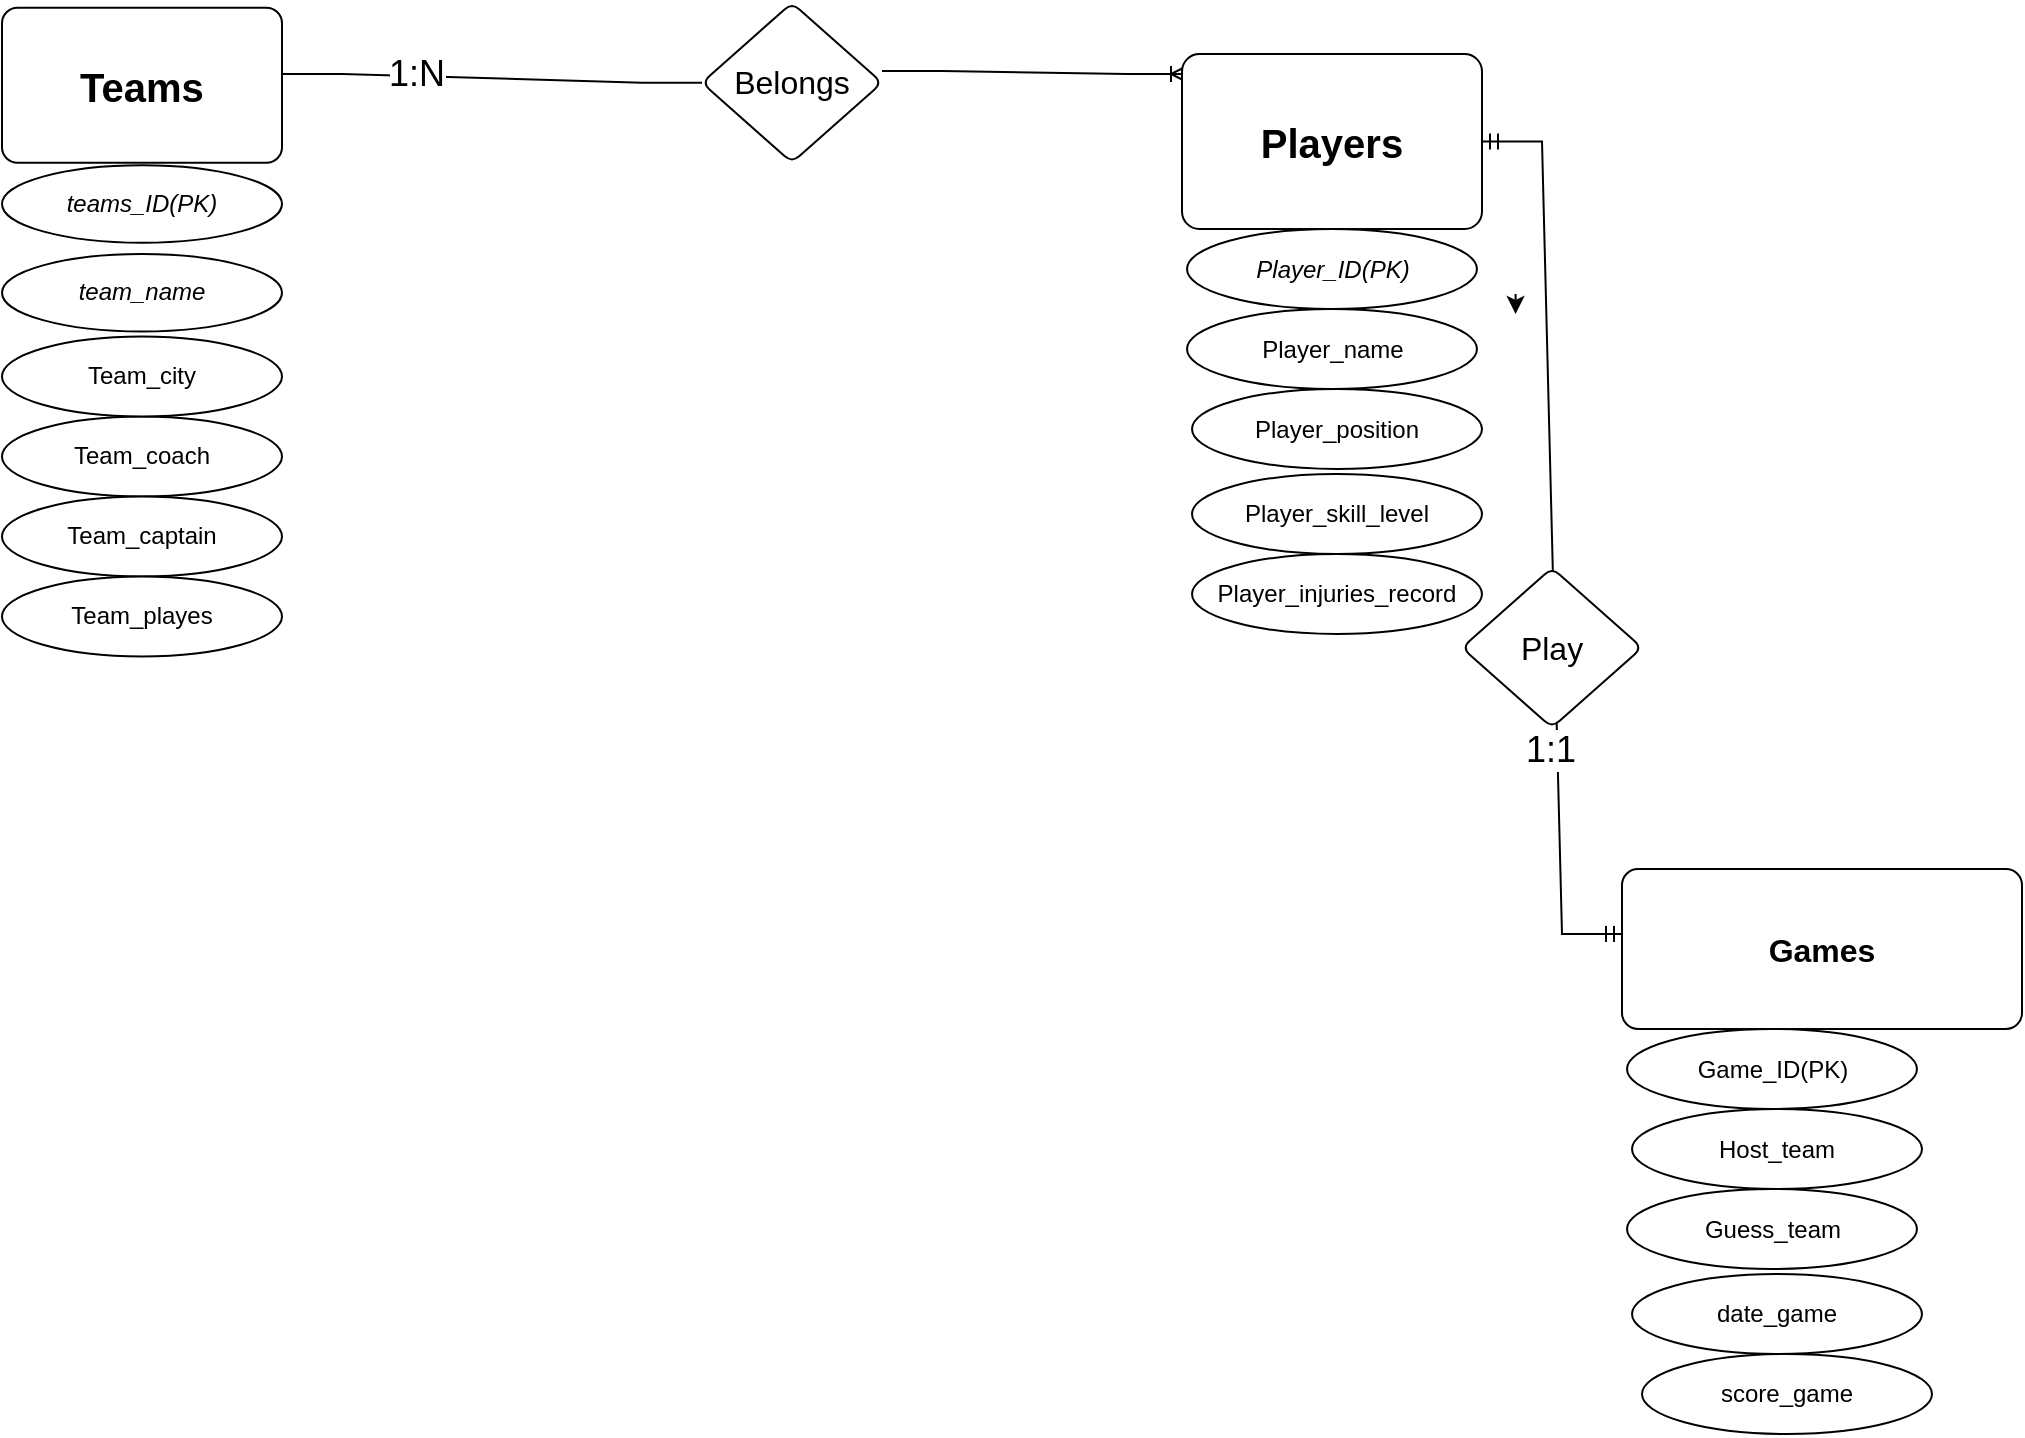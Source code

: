 <mxfile version="15.5.8" type="github">
  <diagram id="qZrn3YSUSXq9uKFyzV25" name="Page-1">
    <mxGraphModel dx="1424" dy="714" grid="1" gridSize="10" guides="1" tooltips="1" connect="1" arrows="1" fold="1" page="1" pageScale="1" pageWidth="1600" pageHeight="900" math="0" shadow="0">
      <root>
        <mxCell id="0" />
        <mxCell id="1" parent="0" />
        <mxCell id="DP_lbnYN4fehaaFwYtT6-1" value="" style="edgeStyle=entityRelationEdgeStyle;fontSize=12;html=1;endArrow=ERoneToMany;rounded=0;fontColor=none;exitX=1;exitY=0.427;exitDx=0;exitDy=0;exitPerimeter=0;startArrow=none;" edge="1" parent="1" source="DP_lbnYN4fehaaFwYtT6-38">
          <mxGeometry width="100" height="100" relative="1" as="geometry">
            <mxPoint x="212.5" y="100" as="sourcePoint" />
            <mxPoint x="802.5" y="100" as="targetPoint" />
          </mxGeometry>
        </mxCell>
        <mxCell id="DP_lbnYN4fehaaFwYtT6-3" style="edgeStyle=orthogonalEdgeStyle;rounded=0;orthogonalLoop=1;jettySize=auto;html=1;exitX=0.5;exitY=1;exitDx=0;exitDy=0;" edge="1" parent="1">
          <mxGeometry relative="1" as="geometry">
            <mxPoint x="909" y="125" as="sourcePoint" />
            <mxPoint x="909" y="125" as="targetPoint" />
          </mxGeometry>
        </mxCell>
        <mxCell id="DP_lbnYN4fehaaFwYtT6-4" value="&lt;b&gt;&lt;font style=&quot;font-size: 20px&quot;&gt;Teams&lt;/font&gt;&lt;/b&gt;" style="rounded=1;arcSize=10;whiteSpace=wrap;html=1;align=center;" vertex="1" parent="1">
          <mxGeometry x="210" y="66.87" width="140" height="77.5" as="geometry" />
        </mxCell>
        <mxCell id="DP_lbnYN4fehaaFwYtT6-5" value="&lt;i&gt;team_name&lt;/i&gt;" style="ellipse;whiteSpace=wrap;html=1;align=center;" vertex="1" parent="1">
          <mxGeometry x="210" y="190" width="140" height="38.75" as="geometry" />
        </mxCell>
        <mxCell id="DP_lbnYN4fehaaFwYtT6-6" value="Team_coach" style="ellipse;whiteSpace=wrap;html=1;align=center;" vertex="1" parent="1">
          <mxGeometry x="210" y="271.25" width="140" height="40" as="geometry" />
        </mxCell>
        <mxCell id="DP_lbnYN4fehaaFwYtT6-7" value="Team_city" style="ellipse;whiteSpace=wrap;html=1;align=center;" vertex="1" parent="1">
          <mxGeometry x="210" y="231.25" width="140" height="40" as="geometry" />
        </mxCell>
        <mxCell id="DP_lbnYN4fehaaFwYtT6-8" value="Team_captain" style="ellipse;whiteSpace=wrap;html=1;align=center;" vertex="1" parent="1">
          <mxGeometry x="210" y="311.25" width="140" height="40" as="geometry" />
        </mxCell>
        <mxCell id="DP_lbnYN4fehaaFwYtT6-9" value="Team_playes" style="ellipse;whiteSpace=wrap;html=1;align=center;" vertex="1" parent="1">
          <mxGeometry x="210" y="351.25" width="140" height="40" as="geometry" />
        </mxCell>
        <mxCell id="DP_lbnYN4fehaaFwYtT6-13" value="Host_team" style="ellipse;whiteSpace=wrap;html=1;align=center;" vertex="1" parent="1">
          <mxGeometry x="1025" y="617.5" width="145" height="40" as="geometry" />
        </mxCell>
        <mxCell id="DP_lbnYN4fehaaFwYtT6-15" value="Game_ID(PK)" style="ellipse;whiteSpace=wrap;html=1;align=center;" vertex="1" parent="1">
          <mxGeometry x="1022.5" y="577.5" width="145" height="40" as="geometry" />
        </mxCell>
        <mxCell id="DP_lbnYN4fehaaFwYtT6-20" value="&lt;b&gt;&lt;font style=&quot;font-size: 16px&quot;&gt;Games&lt;/font&gt;&lt;/b&gt;" style="rounded=1;arcSize=10;whiteSpace=wrap;html=1;align=center;" vertex="1" parent="1">
          <mxGeometry x="1020" y="497.5" width="200" height="80" as="geometry" />
        </mxCell>
        <mxCell id="DP_lbnYN4fehaaFwYtT6-21" value="Guess_team" style="ellipse;whiteSpace=wrap;html=1;align=center;" vertex="1" parent="1">
          <mxGeometry x="1022.5" y="657.5" width="145" height="40" as="geometry" />
        </mxCell>
        <mxCell id="DP_lbnYN4fehaaFwYtT6-22" value="&lt;b&gt;&lt;font style=&quot;font-size: 20px&quot;&gt;Players&lt;/font&gt;&lt;/b&gt;" style="rounded=1;arcSize=10;whiteSpace=wrap;html=1;align=center;" vertex="1" parent="1">
          <mxGeometry x="800" y="90" width="150" height="87.5" as="geometry" />
        </mxCell>
        <mxCell id="DP_lbnYN4fehaaFwYtT6-23" value="Player_name" style="ellipse;whiteSpace=wrap;html=1;align=center;" vertex="1" parent="1">
          <mxGeometry x="802.5" y="217.5" width="145" height="40" as="geometry" />
        </mxCell>
        <mxCell id="DP_lbnYN4fehaaFwYtT6-24" value="&lt;i&gt;Player_ID(PK)&lt;/i&gt;" style="ellipse;whiteSpace=wrap;html=1;align=center;" vertex="1" parent="1">
          <mxGeometry x="802.5" y="177.5" width="145" height="40" as="geometry" />
        </mxCell>
        <mxCell id="DP_lbnYN4fehaaFwYtT6-25" value="Player_position" style="ellipse;whiteSpace=wrap;html=1;align=center;" vertex="1" parent="1">
          <mxGeometry x="805" y="257.5" width="145" height="40" as="geometry" />
        </mxCell>
        <mxCell id="DP_lbnYN4fehaaFwYtT6-26" style="edgeStyle=orthogonalEdgeStyle;rounded=0;orthogonalLoop=1;jettySize=auto;html=1;exitX=0;exitY=0.5;exitDx=0;exitDy=0;entryX=0;entryY=0.75;entryDx=0;entryDy=0;" edge="1" parent="1">
          <mxGeometry relative="1" as="geometry">
            <mxPoint x="966.79" y="210" as="sourcePoint" />
            <mxPoint x="966.79" y="220" as="targetPoint" />
          </mxGeometry>
        </mxCell>
        <mxCell id="DP_lbnYN4fehaaFwYtT6-35" value="" style="edgeStyle=entityRelationEdgeStyle;fontSize=12;html=1;endArrow=ERmandOne;startArrow=ERmandOne;rounded=0;fontColor=none;exitX=1;exitY=0.5;exitDx=0;exitDy=0;" edge="1" parent="1" source="DP_lbnYN4fehaaFwYtT6-22">
          <mxGeometry width="100" height="100" relative="1" as="geometry">
            <mxPoint x="1170" y="306.87" as="sourcePoint" />
            <mxPoint x="1020" y="530" as="targetPoint" />
          </mxGeometry>
        </mxCell>
        <mxCell id="DP_lbnYN4fehaaFwYtT6-36" value="1:1" style="edgeLabel;html=1;align=center;verticalAlign=middle;resizable=0;points=[];fontSize=18;fontColor=none;" vertex="1" connectable="0" parent="DP_lbnYN4fehaaFwYtT6-35">
          <mxGeometry x="0.433" y="-2" relative="1" as="geometry">
            <mxPoint x="-2" y="7" as="offset" />
          </mxGeometry>
        </mxCell>
        <mxCell id="DP_lbnYN4fehaaFwYtT6-37" value="&lt;font style=&quot;font-size: 16px&quot;&gt;Play&lt;/font&gt;" style="rhombus;whiteSpace=wrap;html=1;rounded=1;arcSize=10;" vertex="1" parent="1">
          <mxGeometry x="940" y="346.87" width="90" height="80" as="geometry" />
        </mxCell>
        <mxCell id="DP_lbnYN4fehaaFwYtT6-39" value="&lt;i&gt;teams_ID(PK)&lt;/i&gt;" style="ellipse;whiteSpace=wrap;html=1;align=center;" vertex="1" parent="1">
          <mxGeometry x="210" y="145.62" width="140" height="38.75" as="geometry" />
        </mxCell>
        <mxCell id="DP_lbnYN4fehaaFwYtT6-40" value="Player_skill_level" style="ellipse;whiteSpace=wrap;html=1;align=center;" vertex="1" parent="1">
          <mxGeometry x="805" y="300" width="145" height="40" as="geometry" />
        </mxCell>
        <mxCell id="DP_lbnYN4fehaaFwYtT6-41" value="Player_injuries_record" style="ellipse;whiteSpace=wrap;html=1;align=center;" vertex="1" parent="1">
          <mxGeometry x="805" y="340" width="145" height="40" as="geometry" />
        </mxCell>
        <mxCell id="DP_lbnYN4fehaaFwYtT6-42" value="date_game" style="ellipse;whiteSpace=wrap;html=1;align=center;" vertex="1" parent="1">
          <mxGeometry x="1025" y="700" width="145" height="40" as="geometry" />
        </mxCell>
        <mxCell id="DP_lbnYN4fehaaFwYtT6-43" value="score_game" style="ellipse;whiteSpace=wrap;html=1;align=center;" vertex="1" parent="1">
          <mxGeometry x="1030" y="740" width="145" height="40" as="geometry" />
        </mxCell>
        <mxCell id="DP_lbnYN4fehaaFwYtT6-38" value="&lt;font style=&quot;font-size: 16px&quot;&gt;Belongs&lt;/font&gt;" style="rhombus;whiteSpace=wrap;html=1;rounded=1;arcSize=10;" vertex="1" parent="1">
          <mxGeometry x="560" y="64.37" width="90" height="80" as="geometry" />
        </mxCell>
        <mxCell id="DP_lbnYN4fehaaFwYtT6-44" value="" style="edgeStyle=entityRelationEdgeStyle;fontSize=12;html=1;endArrow=none;rounded=0;fontColor=none;exitX=1;exitY=0.427;exitDx=0;exitDy=0;exitPerimeter=0;" edge="1" parent="1" source="DP_lbnYN4fehaaFwYtT6-4" target="DP_lbnYN4fehaaFwYtT6-38">
          <mxGeometry width="100" height="100" relative="1" as="geometry">
            <mxPoint x="350.0" y="99.962" as="sourcePoint" />
            <mxPoint x="802.5" y="100" as="targetPoint" />
          </mxGeometry>
        </mxCell>
        <mxCell id="DP_lbnYN4fehaaFwYtT6-45" value="1:N" style="edgeLabel;html=1;align=center;verticalAlign=middle;resizable=0;points=[];fontSize=18;fontColor=none;" vertex="1" connectable="0" parent="DP_lbnYN4fehaaFwYtT6-44">
          <mxGeometry x="-0.07" y="2" relative="1" as="geometry">
            <mxPoint x="-31" as="offset" />
          </mxGeometry>
        </mxCell>
      </root>
    </mxGraphModel>
  </diagram>
</mxfile>

